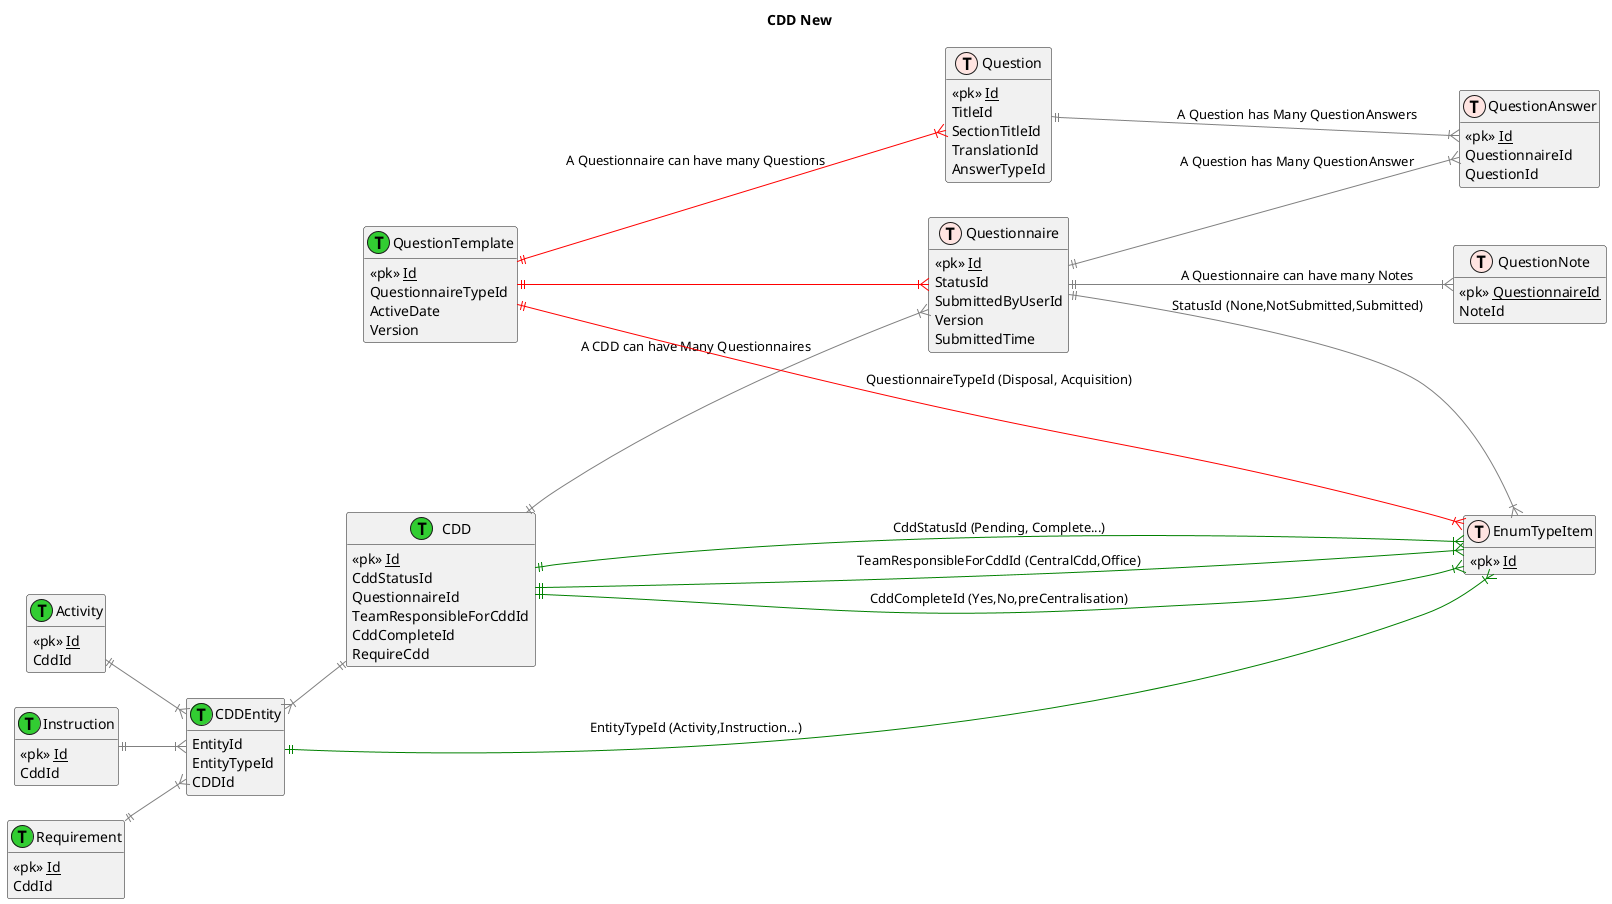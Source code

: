 @startuml

title CDD New 

left to right direction

!define newtable(x) class x << (T,LimeGreen) >> 

!define table(x) class x << (T,mistyrose) >>   
!define view(x) class x << (V,lightblue) >>   
!define table(x) class x << (T,mistyrose) >>  
!define tr(x) class x << (R,red) >>  
!define tf(x) class x << (F,darkorange) >>   
!define af(x) class x << (F,white) >>   
!define fn(x) class x << (F,plum) >>   
!define fs(x) class x << (F,tan) >>   
!define ft(x) class x << (F,wheat) >>   
!define if(x) class x << (F,gaisboro) >>   
!define p(x) class x << (P,indianred) >>   
!define pc(x) class x << (P,lemonshiffon) >>   
!define x(x) class x << (P,linen) >>     
!define primary_key(x) <<pk>> <u>x</u>
!define foreign_key(x) <<fk>> <b>x</b>
!define link( k, y) k }--||  y
hide methods   
hide stereotypes  
skinparam classarrowcolor gray  

newtable( Activity)
{
    primary_key(Id)
    CddId
}

newtable( Instruction)
{
    primary_key(Id)
    CddId
}

newtable( Requirement)
{
    primary_key(Id)
    CddId
}

table(EnumTypeItem)
{
    primary_key(Id)
}

newtable( QuestionTemplate)
{
    primary_key(Id)
    QuestionnaireTypeId
    ActiveDate
    Version
}

table( Questionnaire)
{
    primary_key(Id)
    StatusId
    SubmittedByUserId
    Version
    SubmittedTime
}

table( Question)
{
    primary_key(Id)
    TitleId
    SectionTitleId
    TranslationId
    AnswerTypeId
}

table( QuestionAnswer)
{
    primary_key(Id)
    QuestionnaireId 
    QuestionId
}

table( QuestionNote)
{
    primary_key(QuestionnaireId)
    NoteId
}

newtable( CDD)
{
    primary_key(Id)
    CddStatusId
    QuestionnaireId
    TeamResponsibleForCddId
    CddCompleteId
    RequireCdd
}

newtable( CDDEntity)
{
    EntityId
    EntityTypeId
    CDDId
}

Activity ||--|{ CDDEntity
Instruction ||--|{ CDDEntity
Requirement ||--|{ CDDEntity

CDDEntity }|--|| CDD

CDD ||--|{ EnumTypeItem #line:green; : CddStatusId (Pending, Complete...)
CDD ||--|{ Questionnaire : A CDD can have Many Questionnaires
CDD ||--|{ EnumTypeItem #line:green; : TeamResponsibleForCddId (CentralCdd,Office)
CDD ||--|{ EnumTypeItem #line:green; : CddCompleteId (Yes,No,preCentralisation)


Questionnaire ||--|{ QuestionAnswer : A Question has Many QuestionAnswer
Questionnaire ||--|{ QuestionNote : A Questionnaire can have many Notes
Question ||--|{ QuestionAnswer : A Question has Many QuestionAnswers
Questionnaire ||--|{ EnumTypeItem : StatusId (None,NotSubmitted,Submitted)

QuestionTemplate ||--|{ Question #line:red : A Questionnaire can have many Questions
QuestionTemplate ||--|{ Questionnaire #line:red;
QuestionTemplate ||--|{ EnumTypeItem #line:red; : QuestionnaireTypeId (Disposal, Acquisition)

CDDEntity ||--|{ EnumTypeItem #line:green; : EntityTypeId (Activity,Instruction...)
@enduml

